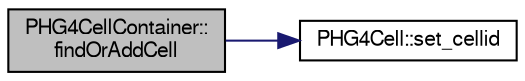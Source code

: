 digraph "PHG4CellContainer::findOrAddCell"
{
  bgcolor="transparent";
  edge [fontname="FreeSans",fontsize="10",labelfontname="FreeSans",labelfontsize="10"];
  node [fontname="FreeSans",fontsize="10",shape=record];
  rankdir="LR";
  Node1 [label="PHG4CellContainer::\lfindOrAddCell",height=0.2,width=0.4,color="black", fillcolor="grey75", style="filled" fontcolor="black"];
  Node1 -> Node2 [color="midnightblue",fontsize="10",style="solid",fontname="FreeSans"];
  Node2 [label="PHG4Cell::set_cellid",height=0.2,width=0.4,color="black",URL="$dc/dfe/classPHG4Cell.html#a6395c0bd298ce512160400f0850057a7"];
}
